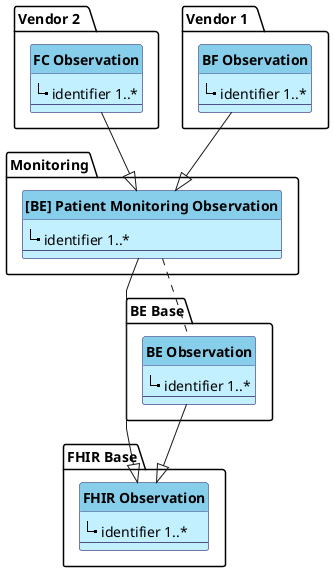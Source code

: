 @startuml
'skinparam linetype ortho
skinparam linetype polyline
hide circle
hide stereotype

'!pragma layout smetana

skinparam class<<MD>> {
 BorderColor DarkSlateGray
 BackgroundColor WhiteSmoke
 HeaderBackgroundColor #909090
}

skinparam class<<TM>> {
 BorderColor #505090
 BackgroundColor APPLICATION
 HeaderBackgroundColor SkyBlue
}


package "FHIR Base" as F {
    class "**FHIR Observation**" as FO<<TM>> {
        |_ identifier 1..*
        --
    }
    ' class "**FHIR Patient**" as FP<<TM>> {
    '     |_ identifier 1..*
    '     --
    ' }
}

package "BE Base" as BE {
    ' class "**BE Patient**" as BEP<<TM>> {
    '     |_ identifier 1..*
    '     --
    ' }
    class "**BE Observation**" as BEO<<TM>> {
        |_ identifier 1..*
        --
    }
}

package "Monitoring" as M {
    ' class "**[BE] Patient Monitoring Patient**" as MP<<TM>> {
    '     |_ identifier 1..*
    '     --
    ' }
    class "**[BE] Patient Monitoring Observation**" as MO<<TM>> {
        |_ identifier 1..*
        --
    }
}

package "Vendor 2  " as FC {
  class "**FC Observation**" as FCO<<TM>> {
      |_ identifier 1..*
      --
  }
'   class "**ValueSet**" as FVS<<TM>> {
'       |_ identifier 1..*
'       --
'   }
 }

package "Vendor 1  " as BF {
  class "**BF Observation**" as BFO<<TM>> {
      |_ identifier 1..*
      --
  }
'   class "**ValueSet**" as BFVS<<TM>> {
'       |_ identifier 1..*
'       --
'   }


}


'FP <|-u- BEP'
'BEP .u. MP
FO <|-u- BEO
BEO .u. MO

FO <|-u- MO
'MP <|-u- HRP
'FP <|-u- MP
MO <|-u- FCO
MO <|-u- BFO
'FO -r[hidden]- FP: "         " 

'FCO -l[hidden]- FVS
'BFO -r[hidden]- BFVS


@enduml